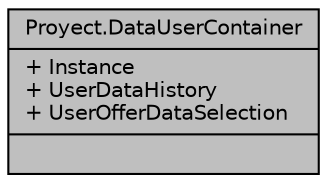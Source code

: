 digraph "Proyect.DataUserContainer"
{
 // INTERACTIVE_SVG=YES
 // LATEX_PDF_SIZE
  edge [fontname="Helvetica",fontsize="10",labelfontname="Helvetica",labelfontsize="10"];
  node [fontname="Helvetica",fontsize="10",shape=record];
  Node1 [label="{Proyect.DataUserContainer\n|+ Instance\l+ UserDataHistory\l+ UserOfferDataSelection\l|}",height=0.2,width=0.4,color="black", fillcolor="grey75", style="filled", fontcolor="black",tooltip="Clase contenedora del historia de mensajes que un usuario manda."];
}

